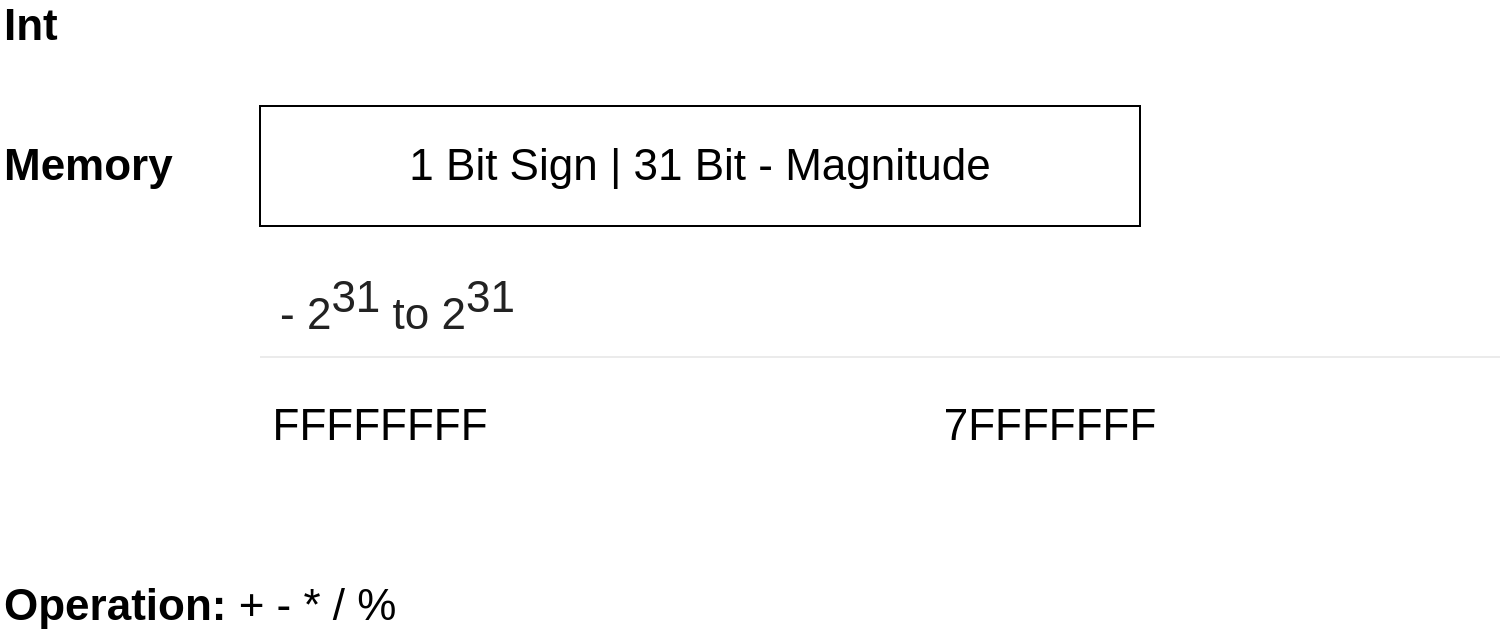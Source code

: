 <mxfile version="12.9.6" type="github" pages="5"><diagram id="keRNKUB6b2l-xhneBlAE" name="Int"><mxGraphModel dx="782" dy="478" grid="1" gridSize="10" guides="1" tooltips="1" connect="1" arrows="1" fold="1" page="1" pageScale="1" pageWidth="850" pageHeight="1100" math="0" shadow="0"><root><mxCell id="XN2JfwGvNbyHRb84wY1f-0"/><mxCell id="XN2JfwGvNbyHRb84wY1f-1" parent="XN2JfwGvNbyHRb84wY1f-0"/><mxCell id="dLPg-YR04oMVr3R2VbtT-0" value="1 Bit Sign | 31 Bit - Magnitude" style="rounded=0;whiteSpace=wrap;html=1;fontSize=22;" vertex="1" parent="XN2JfwGvNbyHRb84wY1f-1"><mxGeometry x="190" y="90" width="440" height="60" as="geometry"/></mxCell><mxCell id="dLPg-YR04oMVr3R2VbtT-1" value="&lt;table style=&quot;table-layout: fixed ; width: 620px ; border-collapse: collapse ; color: rgb(34 , 34 , 34) ; font-family: &amp;#34;arial&amp;#34; , sans-serif ; font-size: 22px ; text-align: left ; background-color: rgb(255 , 255 , 255)&quot;&gt;&lt;tbody style=&quot;font-size: 22px&quot;&gt;&lt;tr style=&quot;border-bottom: 1px solid rgb(235 , 235 , 235) ; font-size: 22px&quot;&gt;&lt;td style=&quot;overflow-wrap: normal ; height: 26px ; padding: 8px 10px ; font-size: 22px&quot;&gt;- 2&lt;sup style=&quot;font-size: 22px&quot;&gt;31&lt;/sup&gt;&amp;nbsp;to 2&lt;sup style=&quot;font-size: 22px&quot;&gt;31&lt;/sup&gt;&lt;/td&gt;&lt;/tr&gt;&lt;tr style=&quot;border-bottom: 1px solid rgb(235 , 235 , 235) ; font-size: 22px&quot;&gt;&lt;/tr&gt;&lt;/tbody&gt;&lt;/table&gt;" style="text;html=1;strokeColor=none;fillColor=none;align=center;verticalAlign=middle;whiteSpace=wrap;rounded=0;fontSize=22;" vertex="1" parent="XN2JfwGvNbyHRb84wY1f-1"><mxGeometry x="480" y="180" width="40" height="20" as="geometry"/></mxCell><mxCell id="dLPg-YR04oMVr3R2VbtT-2" value="7FFFFFFF" style="text;html=1;strokeColor=none;fillColor=none;align=center;verticalAlign=middle;whiteSpace=wrap;rounded=0;fontSize=22;" vertex="1" parent="XN2JfwGvNbyHRb84wY1f-1"><mxGeometry x="540" y="240" width="90" height="20" as="geometry"/></mxCell><mxCell id="dLPg-YR04oMVr3R2VbtT-3" value="FFFFFFFF" style="text;html=1;strokeColor=none;fillColor=none;align=center;verticalAlign=middle;whiteSpace=wrap;rounded=0;fontSize=22;" vertex="1" parent="XN2JfwGvNbyHRb84wY1f-1"><mxGeometry x="200" y="240" width="100" height="20" as="geometry"/></mxCell><mxCell id="118YnxPV-mKtUGyxSu_U-0" value="Operation: &lt;span style=&quot;font-weight: normal&quot;&gt;+ - * / %&lt;/span&gt;" style="text;html=1;strokeColor=none;fillColor=none;align=left;verticalAlign=middle;whiteSpace=wrap;rounded=0;fontSize=22;fontStyle=1" vertex="1" parent="XN2JfwGvNbyHRb84wY1f-1"><mxGeometry x="60" y="330" width="220" height="20" as="geometry"/></mxCell><mxCell id="118YnxPV-mKtUGyxSu_U-1" value="Int" style="text;html=1;strokeColor=none;fillColor=none;align=left;verticalAlign=middle;whiteSpace=wrap;rounded=0;horizontal=1;fontSize=22;fontStyle=1" vertex="1" parent="XN2JfwGvNbyHRb84wY1f-1"><mxGeometry x="60" y="40" width="80" height="20" as="geometry"/></mxCell><mxCell id="118YnxPV-mKtUGyxSu_U-2" value="Memory" style="text;html=1;strokeColor=none;fillColor=none;align=left;verticalAlign=middle;whiteSpace=wrap;rounded=0;horizontal=1;fontSize=22;fontStyle=1" vertex="1" parent="XN2JfwGvNbyHRb84wY1f-1"><mxGeometry x="60" y="110" width="80" height="20" as="geometry"/></mxCell></root></mxGraphModel></diagram><diagram name="Float" id="Uy89U4dfR1a1tWQ_2bx-"><mxGraphModel dx="782" dy="478" grid="1" gridSize="10" guides="1" tooltips="1" connect="1" arrows="1" fold="1" page="1" pageScale="1" pageWidth="850" pageHeight="1100" math="0" shadow="0"><root><mxCell id="DXSWl8fbkjXDLk2_Rpsh-0"/><mxCell id="DXSWl8fbkjXDLk2_Rpsh-1" parent="DXSWl8fbkjXDLk2_Rpsh-0"/><mxCell id="DXSWl8fbkjXDLk2_Rpsh-2" value="1 | 8 | 23&amp;nbsp; &amp;nbsp; &amp;nbsp; &amp;nbsp;&amp;nbsp;" style="rounded=0;whiteSpace=wrap;html=1;fontSize=22;" vertex="1" parent="DXSWl8fbkjXDLk2_Rpsh-1"><mxGeometry x="190" y="90" width="440" height="60" as="geometry"/></mxCell><mxCell id="DXSWl8fbkjXDLk2_Rpsh-3" value="&lt;table style=&quot;table-layout: fixed; width: 620px; border-collapse: collapse; color: rgb(34, 34, 34); font-family: arial, sans-serif; font-size: 22px; text-align: left; background-color: rgb(255, 255, 255);&quot;&gt;&lt;tbody style=&quot;font-size: 22px;&quot;&gt;&lt;tr style=&quot;border-bottom: 1px solid rgb(235, 235, 235); font-size: 22px;&quot;&gt;&lt;td style=&quot;overflow-wrap: normal; height: 26px; padding: 8px 10px; font-size: 22px;&quot;&gt;-3.4 x 10&lt;sup style=&quot;font-size: 22px;&quot;&gt;38&lt;/sup&gt;&amp;nbsp;to + 3.4 x 10&lt;sup style=&quot;font-size: 22px;&quot;&gt;38&lt;/sup&gt;&lt;/td&gt;&lt;/tr&gt;&lt;tr style=&quot;border-bottom: 1px solid rgb(235, 235, 235); font-size: 22px;&quot;&gt;&lt;/tr&gt;&lt;/tbody&gt;&lt;/table&gt;" style="text;html=1;strokeColor=none;fillColor=none;align=center;verticalAlign=middle;whiteSpace=wrap;rounded=0;fontSize=22;" vertex="1" parent="DXSWl8fbkjXDLk2_Rpsh-1"><mxGeometry x="480" y="180" width="40" height="20" as="geometry"/></mxCell><mxCell id="DXSWl8fbkjXDLk2_Rpsh-5" value="7FFFFFFF" style="text;html=1;strokeColor=none;fillColor=none;align=center;verticalAlign=middle;whiteSpace=wrap;rounded=0;fontSize=22;" vertex="1" parent="DXSWl8fbkjXDLk2_Rpsh-1"><mxGeometry x="540" y="240" width="90" height="20" as="geometry"/></mxCell><mxCell id="DXSWl8fbkjXDLk2_Rpsh-6" value="FFFFFFFF" style="text;html=1;strokeColor=none;fillColor=none;align=center;verticalAlign=middle;whiteSpace=wrap;rounded=0;fontSize=22;" vertex="1" parent="DXSWl8fbkjXDLk2_Rpsh-1"><mxGeometry x="200" y="240" width="100" height="20" as="geometry"/></mxCell><mxCell id="DXSWl8fbkjXDLk2_Rpsh-7" value="Operation: + - * /" style="text;html=1;strokeColor=none;fillColor=none;align=left;verticalAlign=middle;whiteSpace=wrap;rounded=0;fontSize=22;fontStyle=1" vertex="1" parent="DXSWl8fbkjXDLk2_Rpsh-1"><mxGeometry x="60" y="330" width="220" height="20" as="geometry"/></mxCell><mxCell id="uQS7ZNRbXQAbgl5i2gpy-0" value="Float" style="text;html=1;strokeColor=none;fillColor=none;align=left;verticalAlign=middle;whiteSpace=wrap;rounded=0;horizontal=1;fontSize=22;fontStyle=1" vertex="1" parent="DXSWl8fbkjXDLk2_Rpsh-1"><mxGeometry x="60" y="40" width="80" height="20" as="geometry"/></mxCell><mxCell id="uQS7ZNRbXQAbgl5i2gpy-2" value="Memory" style="text;html=1;strokeColor=none;fillColor=none;align=left;verticalAlign=middle;whiteSpace=wrap;rounded=0;horizontal=1;fontSize=22;fontStyle=1" vertex="1" parent="DXSWl8fbkjXDLk2_Rpsh-1"><mxGeometry x="60" y="110" width="80" height="20" as="geometry"/></mxCell></root></mxGraphModel></diagram><diagram id="Z08U-uugGfR312SddlVL" name="Pointers"><mxGraphModel dx="782" dy="478" grid="1" gridSize="10" guides="1" tooltips="1" connect="1" arrows="1" fold="1" page="1" pageScale="1" pageWidth="850" pageHeight="1100" math="0" shadow="0"><root><mxCell id="QJOyN29JrAiFSj0b-ILp-0"/><mxCell id="QJOyN29JrAiFSj0b-ILp-1" parent="QJOyN29JrAiFSj0b-ILp-0"/><mxCell id="QJOyN29JrAiFSj0b-ILp-2" value="10" style="rounded=0;whiteSpace=wrap;html=1;fontSize=22;" vertex="1" parent="QJOyN29JrAiFSj0b-ILp-1"><mxGeometry x="200" y="70" width="420" height="60" as="geometry"/></mxCell><mxCell id="QJOyN29JrAiFSj0b-ILp-3" value="i" style="text;html=1;strokeColor=none;fillColor=none;align=center;verticalAlign=middle;whiteSpace=wrap;rounded=0;horizontal=1;fontSize=22;" vertex="1" parent="QJOyN29JrAiFSj0b-ILp-1"><mxGeometry x="70" y="90" width="40" height="20" as="geometry"/></mxCell><mxCell id="QJOyN29JrAiFSj0b-ILp-4" value="int&amp;amp; pInt" style="text;html=1;strokeColor=none;fillColor=none;align=center;verticalAlign=middle;whiteSpace=wrap;rounded=0;horizontal=1;fontSize=22;" vertex="1" parent="QJOyN29JrAiFSj0b-ILp-1"><mxGeometry x="60" y="170" width="100" height="20" as="geometry"/></mxCell><mxCell id="QJOyN29JrAiFSj0b-ILp-5" value="0x8000" style="rounded=0;whiteSpace=wrap;html=1;fontSize=22;" vertex="1" parent="QJOyN29JrAiFSj0b-ILp-1"><mxGeometry x="200" y="150" width="420" height="60" as="geometry"/></mxCell><mxCell id="QJOyN29JrAiFSj0b-ILp-6" value="" style="curved=1;endArrow=classic;html=1;entryX=1;entryY=0.5;entryDx=0;entryDy=0;" edge="1" parent="QJOyN29JrAiFSj0b-ILp-1" target="QJOyN29JrAiFSj0b-ILp-2"><mxGeometry width="50" height="50" relative="1" as="geometry"><mxPoint x="620" y="180" as="sourcePoint"/><mxPoint x="670" y="130" as="targetPoint"/><Array as="points"><mxPoint x="670" y="180"/><mxPoint x="730" y="120"/></Array></mxGeometry></mxCell><mxCell id="QJOyN29JrAiFSj0b-ILp-7" value="0x8000" style="text;html=1;strokeColor=none;fillColor=none;align=center;verticalAlign=middle;whiteSpace=wrap;rounded=0;fontSize=22;" vertex="1" parent="QJOyN29JrAiFSj0b-ILp-1"><mxGeometry x="140" y="110" width="40" height="20" as="geometry"/></mxCell><mxCell id="b2v1Wj5RYpanQ1b5utpY-0" value="i = 10;&lt;br&gt;pi = &amp;amp;i&lt;br&gt;*pI = 20" style="text;html=1;strokeColor=none;fillColor=none;align=left;verticalAlign=middle;whiteSpace=wrap;rounded=0;horizontal=1;fontSize=22;" vertex="1" parent="QJOyN29JrAiFSj0b-ILp-1"><mxGeometry x="70" y="330" width="220" height="20" as="geometry"/></mxCell><mxCell id="R3y5uvr26eAR8SqRDtNu-0" value="Pointers" style="text;html=1;strokeColor=none;fillColor=none;align=left;verticalAlign=middle;whiteSpace=wrap;rounded=0;horizontal=1;fontSize=22;fontStyle=1" vertex="1" parent="QJOyN29JrAiFSj0b-ILp-1"><mxGeometry x="60" y="40" width="80" height="20" as="geometry"/></mxCell><mxCell id="ujbkadkxhn1ZQvN67uQV-0" value="j" style="text;html=1;strokeColor=none;fillColor=none;align=center;verticalAlign=middle;whiteSpace=wrap;rounded=0;horizontal=1;fontSize=22;" vertex="1" parent="QJOyN29JrAiFSj0b-ILp-1"><mxGeometry x="70" y="250" width="40" height="20" as="geometry"/></mxCell><mxCell id="ujbkadkxhn1ZQvN67uQV-1" value="0x8003" style="text;html=1;strokeColor=none;fillColor=none;align=center;verticalAlign=middle;whiteSpace=wrap;rounded=0;fontSize=22;" vertex="1" parent="QJOyN29JrAiFSj0b-ILp-1"><mxGeometry x="140" y="270" width="40" height="20" as="geometry"/></mxCell><mxCell id="ujbkadkxhn1ZQvN67uQV-2" value="20" style="rounded=0;whiteSpace=wrap;html=1;fontSize=22;" vertex="1" parent="QJOyN29JrAiFSj0b-ILp-1"><mxGeometry x="200" y="230" width="420" height="60" as="geometry"/></mxCell></root></mxGraphModel></diagram><diagram id="qpgJwTRRQxw-S8feF5PB" name="Delegate"><mxGraphModel dx="782" dy="478" grid="1" gridSize="10" guides="1" tooltips="1" connect="1" arrows="1" fold="1" page="1" pageScale="1" pageWidth="850" pageHeight="1100" math="0" shadow="0"><root><mxCell id="ylfhYGKPA3AFpw0j3XNy-0"/><mxCell id="ylfhYGKPA3AFpw0j3XNy-1" parent="ylfhYGKPA3AFpw0j3XNy-0"/><mxCell id="PaQHiIwAsUlAMFWsP5Tc-0" value="int Add(int x, int y) { return x + y; }" style="rounded=0;whiteSpace=wrap;html=1;fontSize=22;" vertex="1" parent="ylfhYGKPA3AFpw0j3XNy-1"><mxGeometry x="200" y="70" width="420" height="60" as="geometry"/></mxCell><mxCell id="PaQHiIwAsUlAMFWsP5Tc-1" value="Add" style="text;html=1;strokeColor=none;fillColor=none;align=center;verticalAlign=middle;whiteSpace=wrap;rounded=0;horizontal=1;fontSize=22;" vertex="1" parent="ylfhYGKPA3AFpw0j3XNy-1"><mxGeometry x="70" y="90" width="40" height="20" as="geometry"/></mxCell><mxCell id="PaQHiIwAsUlAMFWsP5Tc-2" value="pOperation" style="text;html=1;strokeColor=none;fillColor=none;align=center;verticalAlign=middle;whiteSpace=wrap;rounded=0;horizontal=1;fontSize=22;" vertex="1" parent="ylfhYGKPA3AFpw0j3XNy-1"><mxGeometry y="170" width="160" height="20" as="geometry"/></mxCell><mxCell id="PaQHiIwAsUlAMFWsP5Tc-3" value="0xB000" style="rounded=0;whiteSpace=wrap;html=1;fontSize=22;" vertex="1" parent="ylfhYGKPA3AFpw0j3XNy-1"><mxGeometry x="200" y="150" width="420" height="60" as="geometry"/></mxCell><mxCell id="PaQHiIwAsUlAMFWsP5Tc-4" value="" style="curved=1;endArrow=classic;html=1;entryX=1;entryY=0.5;entryDx=0;entryDy=0;" edge="1" parent="ylfhYGKPA3AFpw0j3XNy-1" target="PaQHiIwAsUlAMFWsP5Tc-8"><mxGeometry width="50" height="50" relative="1" as="geometry"><mxPoint x="620" y="180" as="sourcePoint"/><mxPoint x="670" y="130" as="targetPoint"/><Array as="points"><mxPoint x="670" y="180"/><mxPoint x="670" y="300"/></Array></mxGeometry></mxCell><mxCell id="PaQHiIwAsUlAMFWsP5Tc-5" value="0xA000" style="text;html=1;strokeColor=none;fillColor=none;align=center;verticalAlign=middle;whiteSpace=wrap;rounded=0;fontSize=22;" vertex="1" parent="ylfhYGKPA3AFpw0j3XNy-1"><mxGeometry x="140" y="110" width="40" height="20" as="geometry"/></mxCell><mxCell id="PaQHiIwAsUlAMFWsP5Tc-6" value="&lt;div&gt;pOperation = &amp;amp;Add;&lt;/div&gt;&lt;div&gt;&lt;span&gt;result = pAdd(20, 10) // 30&lt;/span&gt;&lt;/div&gt;&lt;div&gt;&lt;span&gt;pOperation = &amp;amp;Sub;&lt;/span&gt;&lt;/div&gt;&lt;div&gt;&lt;span&gt;result = pAdd(20,10) // 10&lt;/span&gt;&lt;/div&gt;" style="text;html=1;strokeColor=none;fillColor=none;align=left;verticalAlign=middle;whiteSpace=wrap;rounded=0;horizontal=1;fontSize=22;" vertex="1" parent="ylfhYGKPA3AFpw0j3XNy-1"><mxGeometry x="30" y="390" width="350" height="80" as="geometry"/></mxCell><mxCell id="PaQHiIwAsUlAMFWsP5Tc-8" value="int Sub(int x, int y) { return x - y; }" style="rounded=0;whiteSpace=wrap;html=1;fontSize=22;" vertex="1" parent="ylfhYGKPA3AFpw0j3XNy-1"><mxGeometry x="200" y="260" width="420" height="60" as="geometry"/></mxCell><mxCell id="PaQHiIwAsUlAMFWsP5Tc-9" value="Sub" style="text;html=1;strokeColor=none;fillColor=none;align=center;verticalAlign=middle;whiteSpace=wrap;rounded=0;horizontal=1;fontSize=22;" vertex="1" parent="ylfhYGKPA3AFpw0j3XNy-1"><mxGeometry x="70" y="280" width="40" height="20" as="geometry"/></mxCell><mxCell id="PaQHiIwAsUlAMFWsP5Tc-10" value="0xB000" style="text;html=1;strokeColor=none;fillColor=none;align=center;verticalAlign=middle;whiteSpace=wrap;rounded=0;fontSize=22;" vertex="1" parent="ylfhYGKPA3AFpw0j3XNy-1"><mxGeometry x="140" y="300" width="40" height="20" as="geometry"/></mxCell><mxCell id="We7heqOk1_O_TvbwdRtE-0" value="Delegate" style="text;html=1;strokeColor=none;fillColor=none;align=left;verticalAlign=middle;whiteSpace=wrap;rounded=0;horizontal=1;fontSize=22;fontStyle=1" vertex="1" parent="ylfhYGKPA3AFpw0j3XNy-1"><mxGeometry x="60" y="40" width="80" height="20" as="geometry"/></mxCell></root></mxGraphModel></diagram><diagram id="oEBy_cKC29OUWt2Oh3xV" name="Built In Delegates"><mxGraphModel dx="782" dy="478" grid="1" gridSize="10" guides="1" tooltips="1" connect="1" arrows="1" fold="1" page="1" pageScale="1" pageWidth="850" pageHeight="1100" math="0" shadow="0"><root><mxCell id="MUTmq0D47eCF0b_QKSWH-0"/><mxCell id="MUTmq0D47eCF0b_QKSWH-1" parent="MUTmq0D47eCF0b_QKSWH-0"/></root></mxGraphModel></diagram></mxfile>